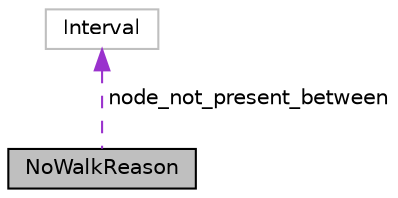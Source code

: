 digraph "NoWalkReason"
{
 // LATEX_PDF_SIZE
  edge [fontname="Helvetica",fontsize="10",labelfontname="Helvetica",labelfontsize="10"];
  node [fontname="Helvetica",fontsize="10",shape=record];
  Node1 [label="NoWalkReason",height=0.2,width=0.4,color="black", fillcolor="grey75", style="filled", fontcolor="black",tooltip=" "];
  Node2 -> Node1 [dir="back",color="darkorchid3",fontsize="10",style="dashed",label=" node_not_present_between" ];
  Node2 [label="Interval",height=0.2,width=0.4,color="grey75", fillcolor="white", style="filled",URL="$structInterval.html",tooltip=" "];
}
